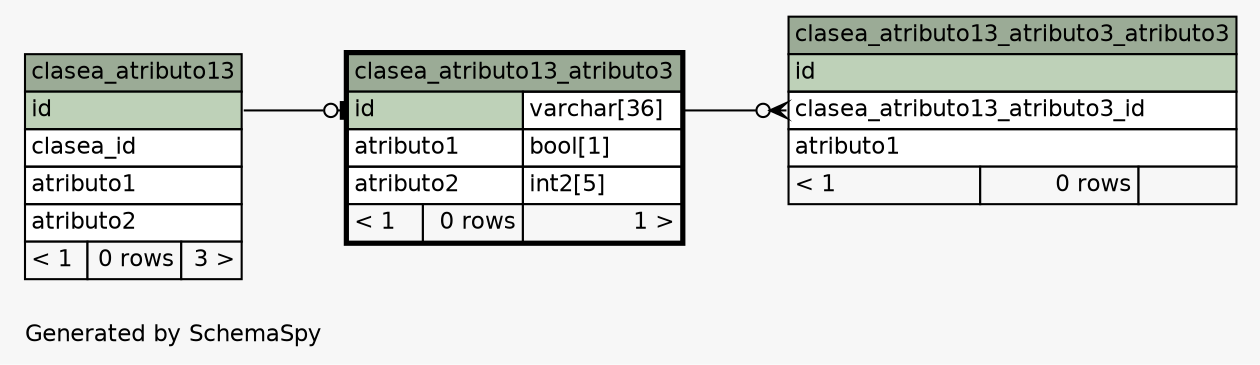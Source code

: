 // dot 2.38.0 on Windows 10 10.0
// SchemaSpy rev 590
digraph "oneDegreeRelationshipsDiagram" {
  graph [
    rankdir="RL"
    bgcolor="#f7f7f7"
    label="\nGenerated by SchemaSpy"
    labeljust="l"
    nodesep="0.18"
    ranksep="0.46"
    fontname="Helvetica"
    fontsize="11"
  ];
  node [
    fontname="Helvetica"
    fontsize="11"
    shape="plaintext"
  ];
  edge [
    arrowsize="0.8"
  ];
  "clasea_atributo13_atributo3":"id":w -> "clasea_atributo13":"id":e [arrowhead=none dir=back arrowtail=teeodot];
  "clasea_atributo13_atributo3_atributo3":"clasea_atributo13_atributo3_id":w -> "clasea_atributo13_atributo3":"id.type":e [arrowhead=none dir=back arrowtail=crowodot];
  "clasea_atributo13" [
    label=<
    <TABLE BORDER="0" CELLBORDER="1" CELLSPACING="0" BGCOLOR="#ffffff">
      <TR><TD COLSPAN="3" BGCOLOR="#9bab96" ALIGN="CENTER">clasea_atributo13</TD></TR>
      <TR><TD PORT="id" COLSPAN="3" BGCOLOR="#bed1b8" ALIGN="LEFT">id</TD></TR>
      <TR><TD PORT="clasea_id" COLSPAN="3" ALIGN="LEFT">clasea_id</TD></TR>
      <TR><TD PORT="atributo1" COLSPAN="3" ALIGN="LEFT">atributo1</TD></TR>
      <TR><TD PORT="atributo2" COLSPAN="3" ALIGN="LEFT">atributo2</TD></TR>
      <TR><TD ALIGN="LEFT" BGCOLOR="#f7f7f7">&lt; 1</TD><TD ALIGN="RIGHT" BGCOLOR="#f7f7f7">0 rows</TD><TD ALIGN="RIGHT" BGCOLOR="#f7f7f7">3 &gt;</TD></TR>
    </TABLE>>
    URL="clasea_atributo13.html"
    tooltip="clasea_atributo13"
  ];
  "clasea_atributo13_atributo3" [
    label=<
    <TABLE BORDER="2" CELLBORDER="1" CELLSPACING="0" BGCOLOR="#ffffff">
      <TR><TD COLSPAN="3" BGCOLOR="#9bab96" ALIGN="CENTER">clasea_atributo13_atributo3</TD></TR>
      <TR><TD PORT="id" COLSPAN="2" BGCOLOR="#bed1b8" ALIGN="LEFT">id</TD><TD PORT="id.type" ALIGN="LEFT">varchar[36]</TD></TR>
      <TR><TD PORT="atributo1" COLSPAN="2" ALIGN="LEFT">atributo1</TD><TD PORT="atributo1.type" ALIGN="LEFT">bool[1]</TD></TR>
      <TR><TD PORT="atributo2" COLSPAN="2" ALIGN="LEFT">atributo2</TD><TD PORT="atributo2.type" ALIGN="LEFT">int2[5]</TD></TR>
      <TR><TD ALIGN="LEFT" BGCOLOR="#f7f7f7">&lt; 1</TD><TD ALIGN="RIGHT" BGCOLOR="#f7f7f7">0 rows</TD><TD ALIGN="RIGHT" BGCOLOR="#f7f7f7">1 &gt;</TD></TR>
    </TABLE>>
    URL="clasea_atributo13_atributo3.html"
    tooltip="clasea_atributo13_atributo3"
  ];
  "clasea_atributo13_atributo3_atributo3" [
    label=<
    <TABLE BORDER="0" CELLBORDER="1" CELLSPACING="0" BGCOLOR="#ffffff">
      <TR><TD COLSPAN="3" BGCOLOR="#9bab96" ALIGN="CENTER">clasea_atributo13_atributo3_atributo3</TD></TR>
      <TR><TD PORT="id" COLSPAN="3" BGCOLOR="#bed1b8" ALIGN="LEFT">id</TD></TR>
      <TR><TD PORT="clasea_atributo13_atributo3_id" COLSPAN="3" ALIGN="LEFT">clasea_atributo13_atributo3_id</TD></TR>
      <TR><TD PORT="atributo1" COLSPAN="3" ALIGN="LEFT">atributo1</TD></TR>
      <TR><TD ALIGN="LEFT" BGCOLOR="#f7f7f7">&lt; 1</TD><TD ALIGN="RIGHT" BGCOLOR="#f7f7f7">0 rows</TD><TD ALIGN="RIGHT" BGCOLOR="#f7f7f7">  </TD></TR>
    </TABLE>>
    URL="clasea_atributo13_atributo3_atributo3.html"
    tooltip="clasea_atributo13_atributo3_atributo3"
  ];
}
